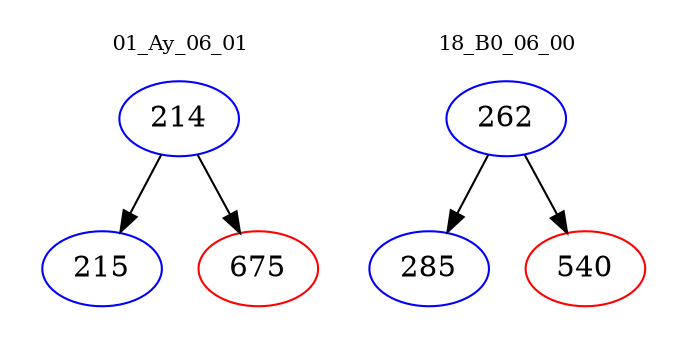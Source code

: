 digraph{
subgraph cluster_0 {
color = white
label = "01_Ay_06_01";
fontsize=10;
T0_214 [label="214", color="blue"]
T0_214 -> T0_215 [color="black"]
T0_215 [label="215", color="blue"]
T0_214 -> T0_675 [color="black"]
T0_675 [label="675", color="red"]
}
subgraph cluster_1 {
color = white
label = "18_B0_06_00";
fontsize=10;
T1_262 [label="262", color="blue"]
T1_262 -> T1_285 [color="black"]
T1_285 [label="285", color="blue"]
T1_262 -> T1_540 [color="black"]
T1_540 [label="540", color="red"]
}
}

